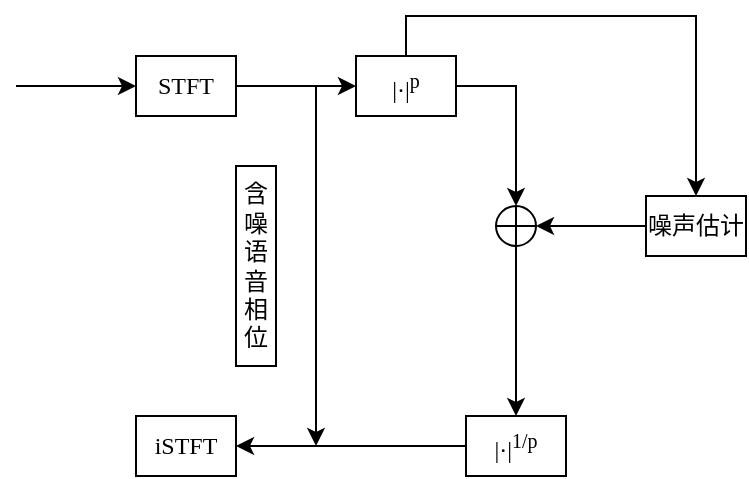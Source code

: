 <mxfile version="22.1.21" type="github">
  <diagram name="Page-1" id="sQC1HF0_hmsGm-GXC8HU">
    <mxGraphModel dx="554" dy="317" grid="1" gridSize="10" guides="1" tooltips="1" connect="1" arrows="1" fold="1" page="1" pageScale="1" pageWidth="850" pageHeight="1100" math="0" shadow="0">
      <root>
        <mxCell id="0" />
        <mxCell id="1" parent="0" />
        <mxCell id="9z_kRIzDohiJ9R-2ccIR-8" style="edgeStyle=orthogonalEdgeStyle;rounded=0;orthogonalLoop=1;jettySize=auto;html=1;exitX=1;exitY=0.5;exitDx=0;exitDy=0;entryX=0;entryY=0.5;entryDx=0;entryDy=0;" edge="1" parent="1" source="9z_kRIzDohiJ9R-2ccIR-1" target="9z_kRIzDohiJ9R-2ccIR-2">
          <mxGeometry relative="1" as="geometry" />
        </mxCell>
        <mxCell id="9z_kRIzDohiJ9R-2ccIR-1" value="STFT" style="rounded=0;whiteSpace=wrap;html=1;fontFamily=Times New Roman;" vertex="1" parent="1">
          <mxGeometry x="170" y="205" width="50" height="30" as="geometry" />
        </mxCell>
        <mxCell id="9z_kRIzDohiJ9R-2ccIR-12" style="edgeStyle=orthogonalEdgeStyle;rounded=0;orthogonalLoop=1;jettySize=auto;html=1;exitX=0.5;exitY=0;exitDx=0;exitDy=0;entryX=0.5;entryY=0;entryDx=0;entryDy=0;" edge="1" parent="1" source="9z_kRIzDohiJ9R-2ccIR-2" target="9z_kRIzDohiJ9R-2ccIR-5">
          <mxGeometry relative="1" as="geometry">
            <Array as="points">
              <mxPoint x="305" y="185" />
              <mxPoint x="450" y="185" />
            </Array>
          </mxGeometry>
        </mxCell>
        <mxCell id="9z_kRIzDohiJ9R-2ccIR-2" value="|·|&lt;sup&gt;p&lt;/sup&gt;" style="rounded=0;whiteSpace=wrap;html=1;fontFamily=Times New Roman;" vertex="1" parent="1">
          <mxGeometry x="280" y="205" width="50" height="30" as="geometry" />
        </mxCell>
        <mxCell id="9z_kRIzDohiJ9R-2ccIR-3" value="含噪语音相位" style="rounded=0;whiteSpace=wrap;html=1;" vertex="1" parent="1">
          <mxGeometry x="220" y="260" width="20" height="100" as="geometry" />
        </mxCell>
        <mxCell id="9z_kRIzDohiJ9R-2ccIR-4" value="iSTFT" style="rounded=0;whiteSpace=wrap;html=1;fontFamily=Times New Roman;" vertex="1" parent="1">
          <mxGeometry x="170" y="385" width="50" height="30" as="geometry" />
        </mxCell>
        <mxCell id="9z_kRIzDohiJ9R-2ccIR-5" value="噪声估计" style="rounded=0;whiteSpace=wrap;html=1;" vertex="1" parent="1">
          <mxGeometry x="425" y="275" width="50" height="30" as="geometry" />
        </mxCell>
        <mxCell id="9z_kRIzDohiJ9R-2ccIR-15" style="edgeStyle=orthogonalEdgeStyle;rounded=0;orthogonalLoop=1;jettySize=auto;html=1;exitX=0;exitY=0.5;exitDx=0;exitDy=0;entryX=1;entryY=0.5;entryDx=0;entryDy=0;" edge="1" parent="1" source="9z_kRIzDohiJ9R-2ccIR-6" target="9z_kRIzDohiJ9R-2ccIR-4">
          <mxGeometry relative="1" as="geometry" />
        </mxCell>
        <mxCell id="9z_kRIzDohiJ9R-2ccIR-6" value="|·|&lt;sup&gt;1/p&lt;/sup&gt;" style="rounded=0;whiteSpace=wrap;html=1;fontFamily=Times New Roman;" vertex="1" parent="1">
          <mxGeometry x="335" y="385" width="50" height="30" as="geometry" />
        </mxCell>
        <mxCell id="9z_kRIzDohiJ9R-2ccIR-7" value="" style="endArrow=classic;html=1;rounded=0;entryX=0;entryY=0.5;entryDx=0;entryDy=0;" edge="1" parent="1" target="9z_kRIzDohiJ9R-2ccIR-1">
          <mxGeometry width="50" height="50" relative="1" as="geometry">
            <mxPoint x="110" y="220" as="sourcePoint" />
            <mxPoint x="150" y="210" as="targetPoint" />
          </mxGeometry>
        </mxCell>
        <mxCell id="9z_kRIzDohiJ9R-2ccIR-11" style="edgeStyle=orthogonalEdgeStyle;rounded=0;orthogonalLoop=1;jettySize=auto;html=1;exitX=0.5;exitY=1;exitDx=0;exitDy=0;exitPerimeter=0;entryX=0.5;entryY=0;entryDx=0;entryDy=0;" edge="1" parent="1" source="9z_kRIzDohiJ9R-2ccIR-9" target="9z_kRIzDohiJ9R-2ccIR-6">
          <mxGeometry relative="1" as="geometry" />
        </mxCell>
        <mxCell id="9z_kRIzDohiJ9R-2ccIR-9" value="" style="verticalLabelPosition=bottom;verticalAlign=top;html=1;shape=mxgraph.flowchart.summing_function;" vertex="1" parent="1">
          <mxGeometry x="350" y="280" width="20" height="20" as="geometry" />
        </mxCell>
        <mxCell id="9z_kRIzDohiJ9R-2ccIR-10" style="edgeStyle=orthogonalEdgeStyle;rounded=0;orthogonalLoop=1;jettySize=auto;html=1;exitX=1;exitY=0.5;exitDx=0;exitDy=0;entryX=0.5;entryY=0;entryDx=0;entryDy=0;entryPerimeter=0;" edge="1" parent="1" source="9z_kRIzDohiJ9R-2ccIR-2" target="9z_kRIzDohiJ9R-2ccIR-9">
          <mxGeometry relative="1" as="geometry" />
        </mxCell>
        <mxCell id="9z_kRIzDohiJ9R-2ccIR-13" style="edgeStyle=orthogonalEdgeStyle;rounded=0;orthogonalLoop=1;jettySize=auto;html=1;exitX=0;exitY=0.5;exitDx=0;exitDy=0;entryX=1;entryY=0.5;entryDx=0;entryDy=0;entryPerimeter=0;" edge="1" parent="1" source="9z_kRIzDohiJ9R-2ccIR-5" target="9z_kRIzDohiJ9R-2ccIR-9">
          <mxGeometry relative="1" as="geometry" />
        </mxCell>
        <mxCell id="9z_kRIzDohiJ9R-2ccIR-14" value="" style="endArrow=classic;html=1;rounded=0;" edge="1" parent="1">
          <mxGeometry width="50" height="50" relative="1" as="geometry">
            <mxPoint x="260" y="220" as="sourcePoint" />
            <mxPoint x="260" y="400" as="targetPoint" />
          </mxGeometry>
        </mxCell>
      </root>
    </mxGraphModel>
  </diagram>
</mxfile>
